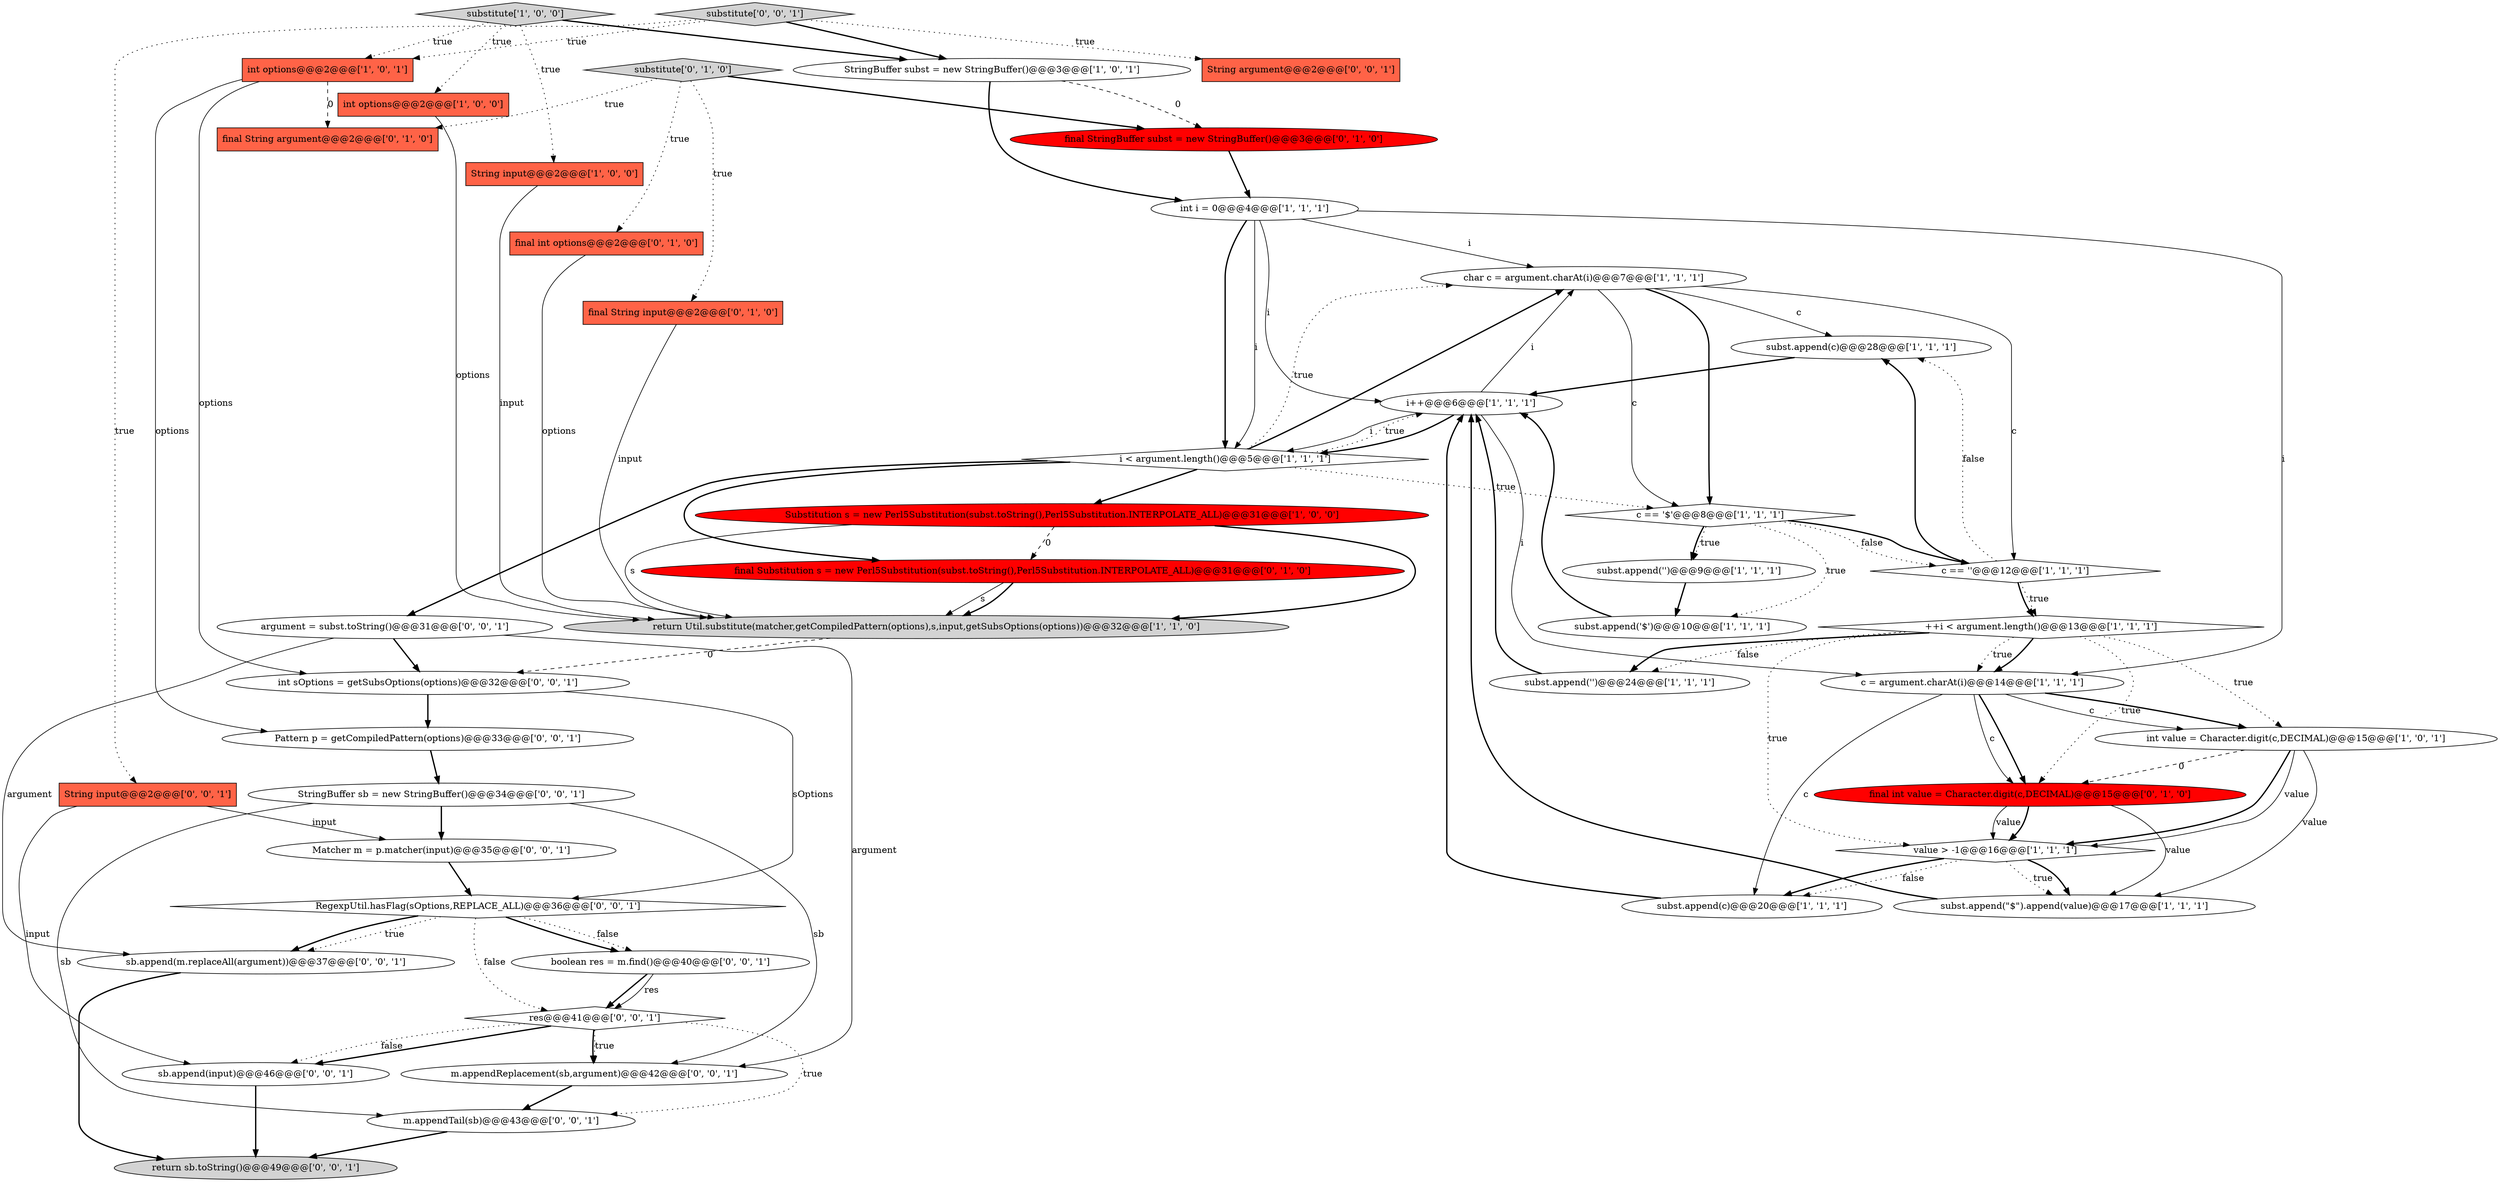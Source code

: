 digraph {
11 [style = filled, label = "char c = argument.charAt(i)@@@7@@@['1', '1', '1']", fillcolor = white, shape = ellipse image = "AAA0AAABBB1BBB"];
38 [style = filled, label = "String input@@@2@@@['0', '0', '1']", fillcolor = tomato, shape = box image = "AAA0AAABBB3BBB"];
3 [style = filled, label = "substitute['1', '0', '0']", fillcolor = lightgray, shape = diamond image = "AAA0AAABBB1BBB"];
8 [style = filled, label = "int value = Character.digit(c,DECIMAL)@@@15@@@['1', '0', '1']", fillcolor = white, shape = ellipse image = "AAA0AAABBB1BBB"];
23 [style = filled, label = "final int options@@@2@@@['0', '1', '0']", fillcolor = tomato, shape = box image = "AAA0AAABBB2BBB"];
25 [style = filled, label = "final String input@@@2@@@['0', '1', '0']", fillcolor = tomato, shape = box image = "AAA0AAABBB2BBB"];
7 [style = filled, label = "int i = 0@@@4@@@['1', '1', '1']", fillcolor = white, shape = ellipse image = "AAA0AAABBB1BBB"];
5 [style = filled, label = "subst.append(\"$\").append(value)@@@17@@@['1', '1', '1']", fillcolor = white, shape = ellipse image = "AAA0AAABBB1BBB"];
36 [style = filled, label = "String argument@@@2@@@['0', '0', '1']", fillcolor = tomato, shape = box image = "AAA0AAABBB3BBB"];
28 [style = filled, label = "final String argument@@@2@@@['0', '1', '0']", fillcolor = tomato, shape = box image = "AAA1AAABBB2BBB"];
26 [style = filled, label = "final StringBuffer subst = new StringBuffer()@@@3@@@['0', '1', '0']", fillcolor = red, shape = ellipse image = "AAA1AAABBB2BBB"];
1 [style = filled, label = "++i < argument.length()@@@13@@@['1', '1', '1']", fillcolor = white, shape = diamond image = "AAA0AAABBB1BBB"];
33 [style = filled, label = "argument = subst.toString()@@@31@@@['0', '0', '1']", fillcolor = white, shape = ellipse image = "AAA0AAABBB3BBB"];
14 [style = filled, label = "StringBuffer subst = new StringBuffer()@@@3@@@['1', '0', '1']", fillcolor = white, shape = ellipse image = "AAA0AAABBB1BBB"];
37 [style = filled, label = "RegexpUtil.hasFlag(sOptions,REPLACE_ALL)@@@36@@@['0', '0', '1']", fillcolor = white, shape = diamond image = "AAA0AAABBB3BBB"];
18 [style = filled, label = "c = argument.charAt(i)@@@14@@@['1', '1', '1']", fillcolor = white, shape = ellipse image = "AAA0AAABBB1BBB"];
15 [style = filled, label = "Substitution s = new Perl5Substitution(subst.toString(),Perl5Substitution.INTERPOLATE_ALL)@@@31@@@['1', '0', '0']", fillcolor = red, shape = ellipse image = "AAA1AAABBB1BBB"];
2 [style = filled, label = "i < argument.length()@@@5@@@['1', '1', '1']", fillcolor = white, shape = diamond image = "AAA0AAABBB1BBB"];
19 [style = filled, label = "int options@@@2@@@['1', '0', '1']", fillcolor = tomato, shape = box image = "AAA0AAABBB1BBB"];
35 [style = filled, label = "res@@@41@@@['0', '0', '1']", fillcolor = white, shape = diamond image = "AAA0AAABBB3BBB"];
39 [style = filled, label = "sb.append(m.replaceAll(argument))@@@37@@@['0', '0', '1']", fillcolor = white, shape = ellipse image = "AAA0AAABBB3BBB"];
20 [style = filled, label = "value > -1@@@16@@@['1', '1', '1']", fillcolor = white, shape = diamond image = "AAA0AAABBB1BBB"];
43 [style = filled, label = "Pattern p = getCompiledPattern(options)@@@33@@@['0', '0', '1']", fillcolor = white, shape = ellipse image = "AAA0AAABBB3BBB"];
6 [style = filled, label = "int options@@@2@@@['1', '0', '0']", fillcolor = tomato, shape = box image = "AAA0AAABBB1BBB"];
22 [style = filled, label = "subst.append('$')@@@10@@@['1', '1', '1']", fillcolor = white, shape = ellipse image = "AAA0AAABBB1BBB"];
9 [style = filled, label = "String input@@@2@@@['1', '0', '0']", fillcolor = tomato, shape = box image = "AAA0AAABBB1BBB"];
27 [style = filled, label = "substitute['0', '1', '0']", fillcolor = lightgray, shape = diamond image = "AAA0AAABBB2BBB"];
21 [style = filled, label = "subst.append(c)@@@28@@@['1', '1', '1']", fillcolor = white, shape = ellipse image = "AAA0AAABBB1BBB"];
41 [style = filled, label = "substitute['0', '0', '1']", fillcolor = lightgray, shape = diamond image = "AAA0AAABBB3BBB"];
10 [style = filled, label = "subst.append(c)@@@20@@@['1', '1', '1']", fillcolor = white, shape = ellipse image = "AAA0AAABBB1BBB"];
44 [style = filled, label = "boolean res = m.find()@@@40@@@['0', '0', '1']", fillcolor = white, shape = ellipse image = "AAA0AAABBB3BBB"];
34 [style = filled, label = "int sOptions = getSubsOptions(options)@@@32@@@['0', '0', '1']", fillcolor = white, shape = ellipse image = "AAA0AAABBB3BBB"];
29 [style = filled, label = "final int value = Character.digit(c,DECIMAL)@@@15@@@['0', '1', '0']", fillcolor = red, shape = ellipse image = "AAA1AAABBB2BBB"];
0 [style = filled, label = "subst.append('\')@@@24@@@['1', '1', '1']", fillcolor = white, shape = ellipse image = "AAA0AAABBB1BBB"];
17 [style = filled, label = "subst.append('\')@@@9@@@['1', '1', '1']", fillcolor = white, shape = ellipse image = "AAA0AAABBB1BBB"];
42 [style = filled, label = "Matcher m = p.matcher(input)@@@35@@@['0', '0', '1']", fillcolor = white, shape = ellipse image = "AAA0AAABBB3BBB"];
31 [style = filled, label = "m.appendReplacement(sb,argument)@@@42@@@['0', '0', '1']", fillcolor = white, shape = ellipse image = "AAA0AAABBB3BBB"];
40 [style = filled, label = "sb.append(input)@@@46@@@['0', '0', '1']", fillcolor = white, shape = ellipse image = "AAA0AAABBB3BBB"];
24 [style = filled, label = "final Substitution s = new Perl5Substitution(subst.toString(),Perl5Substitution.INTERPOLATE_ALL)@@@31@@@['0', '1', '0']", fillcolor = red, shape = ellipse image = "AAA1AAABBB2BBB"];
12 [style = filled, label = "c == '\'@@@12@@@['1', '1', '1']", fillcolor = white, shape = diamond image = "AAA0AAABBB1BBB"];
32 [style = filled, label = "m.appendTail(sb)@@@43@@@['0', '0', '1']", fillcolor = white, shape = ellipse image = "AAA0AAABBB3BBB"];
30 [style = filled, label = "return sb.toString()@@@49@@@['0', '0', '1']", fillcolor = lightgray, shape = ellipse image = "AAA0AAABBB3BBB"];
4 [style = filled, label = "i++@@@6@@@['1', '1', '1']", fillcolor = white, shape = ellipse image = "AAA0AAABBB1BBB"];
45 [style = filled, label = "StringBuffer sb = new StringBuffer()@@@34@@@['0', '0', '1']", fillcolor = white, shape = ellipse image = "AAA0AAABBB3BBB"];
13 [style = filled, label = "return Util.substitute(matcher,getCompiledPattern(options),s,input,getSubsOptions(options))@@@32@@@['1', '1', '0']", fillcolor = lightgray, shape = ellipse image = "AAA0AAABBB1BBB"];
16 [style = filled, label = "c == '$'@@@8@@@['1', '1', '1']", fillcolor = white, shape = diamond image = "AAA0AAABBB1BBB"];
18->10 [style = solid, label="c"];
18->29 [style = solid, label="c"];
9->13 [style = solid, label="input"];
44->35 [style = bold, label=""];
37->35 [style = dotted, label="false"];
16->17 [style = dotted, label="true"];
29->20 [style = solid, label="value"];
24->13 [style = solid, label="s"];
27->23 [style = dotted, label="true"];
3->6 [style = dotted, label="true"];
41->38 [style = dotted, label="true"];
7->4 [style = solid, label="i"];
14->26 [style = dashed, label="0"];
14->7 [style = bold, label=""];
4->2 [style = solid, label="i"];
2->11 [style = dotted, label="true"];
22->4 [style = bold, label=""];
41->36 [style = dotted, label="true"];
11->12 [style = solid, label="c"];
8->20 [style = bold, label=""];
15->13 [style = solid, label="s"];
2->15 [style = bold, label=""];
45->42 [style = bold, label=""];
33->31 [style = solid, label="argument"];
2->24 [style = bold, label=""];
25->13 [style = solid, label="input"];
19->28 [style = dashed, label="0"];
11->16 [style = bold, label=""];
35->31 [style = bold, label=""];
11->21 [style = solid, label="c"];
15->13 [style = bold, label=""];
19->43 [style = solid, label="options"];
45->31 [style = solid, label="sb"];
26->7 [style = bold, label=""];
12->21 [style = dotted, label="false"];
27->25 [style = dotted, label="true"];
12->21 [style = bold, label=""];
7->18 [style = solid, label="i"];
4->2 [style = bold, label=""];
16->17 [style = bold, label=""];
1->0 [style = bold, label=""];
12->1 [style = bold, label=""];
19->34 [style = solid, label="options"];
43->45 [style = bold, label=""];
1->18 [style = dotted, label="true"];
20->5 [style = dotted, label="true"];
35->40 [style = bold, label=""];
29->20 [style = bold, label=""];
7->2 [style = bold, label=""];
1->8 [style = dotted, label="true"];
2->33 [style = bold, label=""];
24->13 [style = bold, label=""];
21->4 [style = bold, label=""];
27->26 [style = bold, label=""];
23->13 [style = solid, label="options"];
42->37 [style = bold, label=""];
6->13 [style = solid, label="options"];
7->2 [style = solid, label="i"];
11->16 [style = solid, label="c"];
4->18 [style = solid, label="i"];
31->32 [style = bold, label=""];
15->24 [style = dashed, label="0"];
3->9 [style = dotted, label="true"];
33->39 [style = solid, label="argument"];
32->30 [style = bold, label=""];
35->31 [style = dotted, label="true"];
34->37 [style = solid, label="sOptions"];
8->5 [style = solid, label="value"];
5->4 [style = bold, label=""];
2->4 [style = dotted, label="true"];
37->44 [style = bold, label=""];
40->30 [style = bold, label=""];
8->20 [style = solid, label="value"];
18->8 [style = bold, label=""];
44->35 [style = solid, label="res"];
34->43 [style = bold, label=""];
13->34 [style = dashed, label="0"];
1->20 [style = dotted, label="true"];
2->11 [style = bold, label=""];
37->39 [style = bold, label=""];
1->0 [style = dotted, label="false"];
41->14 [style = bold, label=""];
41->19 [style = dotted, label="true"];
2->16 [style = dotted, label="true"];
8->29 [style = dashed, label="0"];
4->11 [style = solid, label="i"];
3->14 [style = bold, label=""];
12->1 [style = dotted, label="true"];
1->18 [style = bold, label=""];
16->22 [style = dotted, label="true"];
17->22 [style = bold, label=""];
20->10 [style = dotted, label="false"];
20->5 [style = bold, label=""];
20->10 [style = bold, label=""];
39->30 [style = bold, label=""];
1->29 [style = dotted, label="true"];
38->42 [style = solid, label="input"];
27->28 [style = dotted, label="true"];
35->40 [style = dotted, label="false"];
18->29 [style = bold, label=""];
3->19 [style = dotted, label="true"];
18->8 [style = solid, label="c"];
0->4 [style = bold, label=""];
29->5 [style = solid, label="value"];
37->39 [style = dotted, label="true"];
45->32 [style = solid, label="sb"];
10->4 [style = bold, label=""];
37->44 [style = dotted, label="false"];
33->34 [style = bold, label=""];
16->12 [style = bold, label=""];
16->12 [style = dotted, label="false"];
38->40 [style = solid, label="input"];
7->11 [style = solid, label="i"];
35->32 [style = dotted, label="true"];
}
